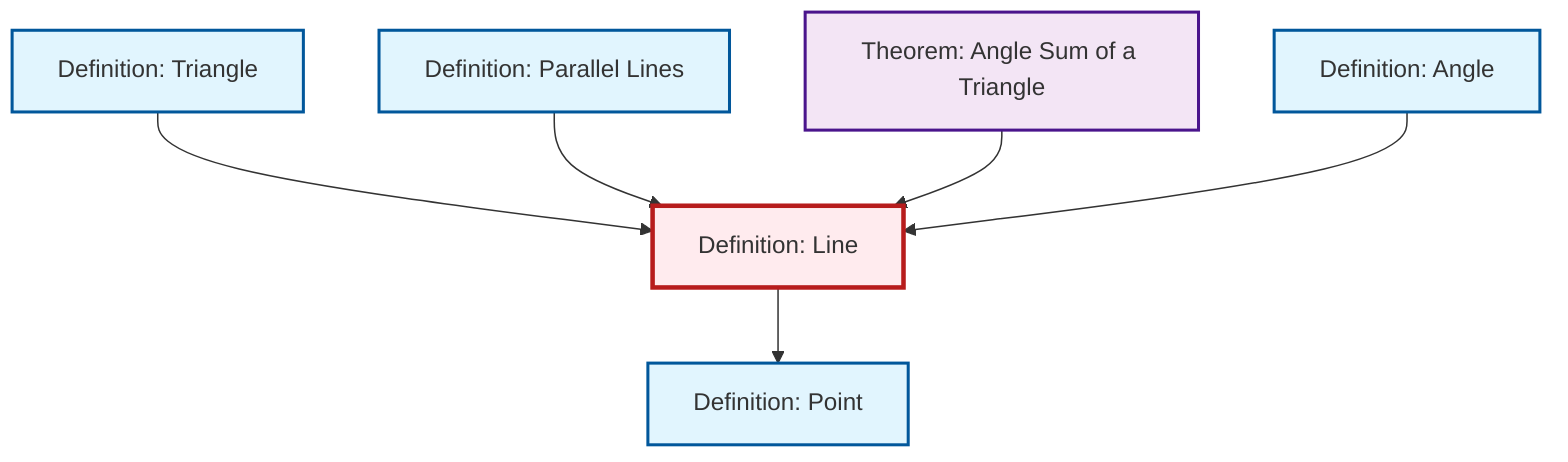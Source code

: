 graph TD
    classDef definition fill:#e1f5fe,stroke:#01579b,stroke-width:2px
    classDef theorem fill:#f3e5f5,stroke:#4a148c,stroke-width:2px
    classDef axiom fill:#fff3e0,stroke:#e65100,stroke-width:2px
    classDef example fill:#e8f5e9,stroke:#1b5e20,stroke-width:2px
    classDef current fill:#ffebee,stroke:#b71c1c,stroke-width:3px
    def-line["Definition: Line"]:::definition
    def-triangle["Definition: Triangle"]:::definition
    thm-angle-sum-triangle["Theorem: Angle Sum of a Triangle"]:::theorem
    def-parallel["Definition: Parallel Lines"]:::definition
    def-angle["Definition: Angle"]:::definition
    def-point["Definition: Point"]:::definition
    def-line --> def-point
    def-triangle --> def-line
    def-parallel --> def-line
    thm-angle-sum-triangle --> def-line
    def-angle --> def-line
    class def-line current